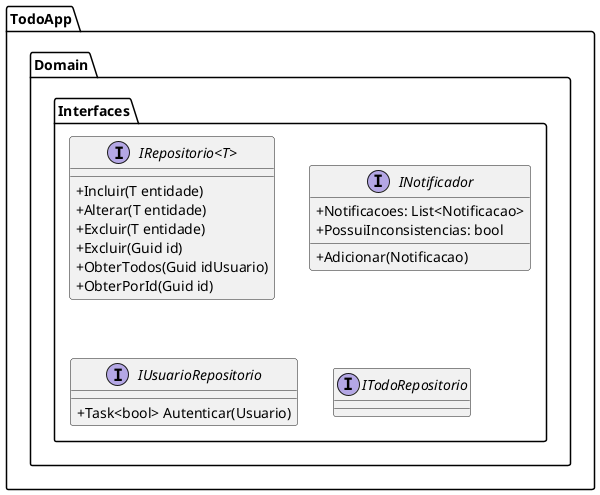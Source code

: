 @startuml TodoApp

skinparam classAttributeIconSize 0

namespace TodoApp.Domain.Interfaces {
    interface "IRepositorio<T>" {
        +Incluir(T entidade)
        +Alterar(T entidade)
        +Excluir(T entidade)
        +Excluir(Guid id)
        +ObterTodos(Guid idUsuario)
        +ObterPorId(Guid id)
    }

    interface INotificador {
        +Notificacoes: List<Notificacao>
        +PossuiInconsistencias: bool
        +Adicionar(Notificacao)
    }

    interface IUsuarioRepositorio {
        +Task<bool> Autenticar(Usuario)
    }

    interface ITodoRepositorio {}
}

@enduml
